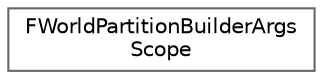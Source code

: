 digraph "Graphical Class Hierarchy"
{
 // INTERACTIVE_SVG=YES
 // LATEX_PDF_SIZE
  bgcolor="transparent";
  edge [fontname=Helvetica,fontsize=10,labelfontname=Helvetica,labelfontsize=10];
  node [fontname=Helvetica,fontsize=10,shape=box,height=0.2,width=0.4];
  rankdir="LR";
  Node0 [id="Node000000",label="FWorldPartitionBuilderArgs\lScope",height=0.2,width=0.4,color="grey40", fillcolor="white", style="filled",URL="$d5/df9/structFWorldPartitionBuilderArgsScope.html",tooltip="Assign parameters to the World Partition builders for the lifetime of this scope."];
}
